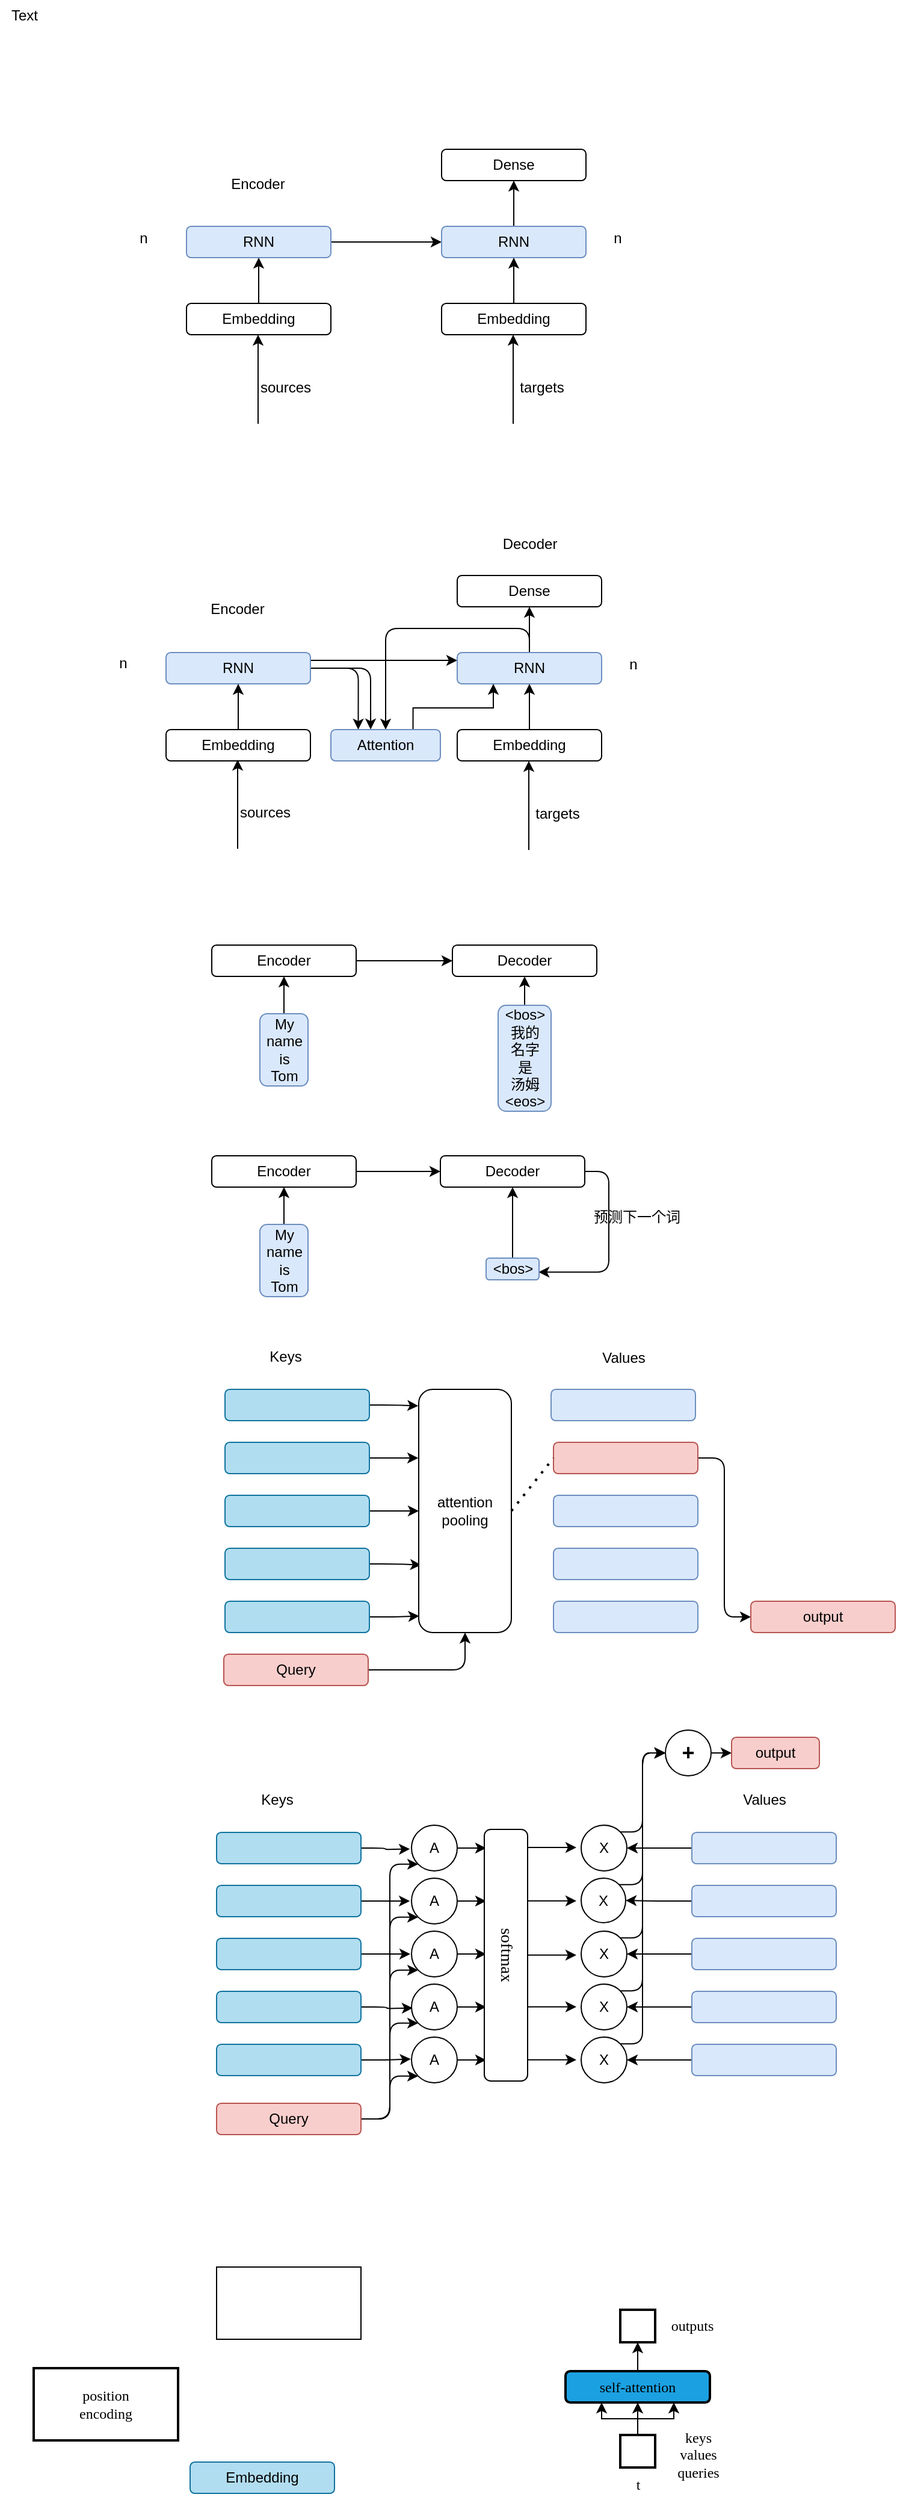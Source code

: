 <mxfile version="21.6.8" type="device">
  <diagram id="kqgTbqow6zL25VhIztb5" name="第 1 页">
    <mxGraphModel dx="996" dy="2212" grid="0" gridSize="17" guides="1" tooltips="1" connect="1" arrows="1" fold="1" page="1" pageScale="1" pageWidth="1169" pageHeight="1654" math="0" shadow="0">
      <root>
        <mxCell id="0" />
        <mxCell id="1" parent="0" />
        <mxCell id="OuQsD5aO7t_rfvwNeKst-161" style="edgeStyle=orthogonalEdgeStyle;rounded=1;orthogonalLoop=1;jettySize=auto;html=1;exitX=1;exitY=0.5;exitDx=0;exitDy=0;entryX=0.363;entryY=-0.004;entryDx=0;entryDy=0;entryPerimeter=0;fontFamily=Lucida Console;fontSize=18;elbow=vertical;" parent="1" source="OuQsD5aO7t_rfvwNeKst-1" target="OuQsD5aO7t_rfvwNeKst-159" edge="1">
          <mxGeometry relative="1" as="geometry" />
        </mxCell>
        <mxCell id="OuQsD5aO7t_rfvwNeKst-162" style="edgeStyle=orthogonalEdgeStyle;rounded=1;orthogonalLoop=1;jettySize=auto;html=1;exitX=1;exitY=0.5;exitDx=0;exitDy=0;entryX=0.25;entryY=0;entryDx=0;entryDy=0;fontFamily=Lucida Console;fontSize=18;elbow=vertical;" parent="1" source="OuQsD5aO7t_rfvwNeKst-1" target="OuQsD5aO7t_rfvwNeKst-159" edge="1">
          <mxGeometry relative="1" as="geometry" />
        </mxCell>
        <mxCell id="OuQsD5aO7t_rfvwNeKst-165" style="edgeStyle=orthogonalEdgeStyle;rounded=0;orthogonalLoop=1;jettySize=auto;html=1;exitX=1;exitY=0.25;exitDx=0;exitDy=0;entryX=0;entryY=0.25;entryDx=0;entryDy=0;fontFamily=Lucida Console;fontSize=18;elbow=vertical;" parent="1" source="OuQsD5aO7t_rfvwNeKst-1" target="OuQsD5aO7t_rfvwNeKst-4" edge="1">
          <mxGeometry relative="1" as="geometry" />
        </mxCell>
        <mxCell id="OuQsD5aO7t_rfvwNeKst-1" value="RNN" style="rounded=1;whiteSpace=wrap;html=1;fillColor=#dae8fc;strokeColor=#6c8ebf;" parent="1" vertex="1">
          <mxGeometry x="234" y="-378" width="120" height="26" as="geometry" />
        </mxCell>
        <mxCell id="OuQsD5aO7t_rfvwNeKst-11" style="edgeStyle=orthogonalEdgeStyle;rounded=1;orthogonalLoop=1;jettySize=auto;html=1;exitX=0.5;exitY=0;exitDx=0;exitDy=0;entryX=0.5;entryY=1;entryDx=0;entryDy=0;" parent="1" source="OuQsD5aO7t_rfvwNeKst-3" target="OuQsD5aO7t_rfvwNeKst-1" edge="1">
          <mxGeometry relative="1" as="geometry" />
        </mxCell>
        <mxCell id="OuQsD5aO7t_rfvwNeKst-3" value="Embedding" style="rounded=1;whiteSpace=wrap;html=1;" parent="1" vertex="1">
          <mxGeometry x="234" y="-314" width="120" height="26" as="geometry" />
        </mxCell>
        <mxCell id="OuQsD5aO7t_rfvwNeKst-13" style="edgeStyle=orthogonalEdgeStyle;rounded=1;orthogonalLoop=1;jettySize=auto;html=1;exitX=0.5;exitY=0;exitDx=0;exitDy=0;entryX=0.5;entryY=1;entryDx=0;entryDy=0;" parent="1" source="OuQsD5aO7t_rfvwNeKst-4" target="OuQsD5aO7t_rfvwNeKst-6" edge="1">
          <mxGeometry relative="1" as="geometry" />
        </mxCell>
        <mxCell id="OuQsD5aO7t_rfvwNeKst-163" style="edgeStyle=orthogonalEdgeStyle;rounded=1;orthogonalLoop=1;jettySize=auto;html=1;exitX=0.5;exitY=0;exitDx=0;exitDy=0;fontFamily=Lucida Console;fontSize=18;elbow=vertical;" parent="1" source="OuQsD5aO7t_rfvwNeKst-4" target="OuQsD5aO7t_rfvwNeKst-159" edge="1">
          <mxGeometry relative="1" as="geometry" />
        </mxCell>
        <mxCell id="OuQsD5aO7t_rfvwNeKst-4" value="RNN" style="rounded=1;whiteSpace=wrap;html=1;fillColor=#dae8fc;strokeColor=#6c8ebf;" parent="1" vertex="1">
          <mxGeometry x="476" y="-378" width="120" height="26" as="geometry" />
        </mxCell>
        <mxCell id="OuQsD5aO7t_rfvwNeKst-12" style="edgeStyle=orthogonalEdgeStyle;rounded=1;orthogonalLoop=1;jettySize=auto;html=1;exitX=0.5;exitY=0;exitDx=0;exitDy=0;entryX=0.5;entryY=1;entryDx=0;entryDy=0;" parent="1" source="OuQsD5aO7t_rfvwNeKst-5" target="OuQsD5aO7t_rfvwNeKst-4" edge="1">
          <mxGeometry relative="1" as="geometry" />
        </mxCell>
        <mxCell id="OuQsD5aO7t_rfvwNeKst-5" value="Embedding" style="rounded=1;whiteSpace=wrap;html=1;" parent="1" vertex="1">
          <mxGeometry x="476" y="-314" width="120" height="26" as="geometry" />
        </mxCell>
        <mxCell id="OuQsD5aO7t_rfvwNeKst-6" value="Dense" style="rounded=1;whiteSpace=wrap;html=1;" parent="1" vertex="1">
          <mxGeometry x="476" y="-442" width="120" height="26" as="geometry" />
        </mxCell>
        <mxCell id="OuQsD5aO7t_rfvwNeKst-7" value="n" style="text;html=1;align=center;verticalAlign=middle;resizable=0;points=[];autosize=1;strokeColor=none;fillColor=none;rounded=1;" parent="1" vertex="1">
          <mxGeometry x="190" y="-378" width="16" height="18" as="geometry" />
        </mxCell>
        <mxCell id="OuQsD5aO7t_rfvwNeKst-9" value="n" style="text;html=1;align=center;verticalAlign=middle;resizable=0;points=[];autosize=1;strokeColor=none;fillColor=none;rounded=1;" parent="1" vertex="1">
          <mxGeometry x="614" y="-377" width="16" height="18" as="geometry" />
        </mxCell>
        <mxCell id="OuQsD5aO7t_rfvwNeKst-14" value="" style="endArrow=classic;html=1;rounded=1;" parent="1" edge="1">
          <mxGeometry width="50" height="50" relative="1" as="geometry">
            <mxPoint x="293.5" y="-215" as="sourcePoint" />
            <mxPoint x="293.5" y="-289" as="targetPoint" />
          </mxGeometry>
        </mxCell>
        <mxCell id="OuQsD5aO7t_rfvwNeKst-15" value="sources" style="text;html=1;align=center;verticalAlign=middle;resizable=0;points=[];autosize=1;strokeColor=none;fillColor=none;rounded=1;" parent="1" vertex="1">
          <mxGeometry x="290" y="-254" width="52" height="18" as="geometry" />
        </mxCell>
        <mxCell id="OuQsD5aO7t_rfvwNeKst-16" value="" style="endArrow=classic;html=1;rounded=1;" parent="1" edge="1">
          <mxGeometry width="50" height="50" relative="1" as="geometry">
            <mxPoint x="535.5" y="-214" as="sourcePoint" />
            <mxPoint x="535.5" y="-288" as="targetPoint" />
          </mxGeometry>
        </mxCell>
        <mxCell id="OuQsD5aO7t_rfvwNeKst-17" value="targets" style="text;html=1;align=center;verticalAlign=middle;resizable=0;points=[];autosize=1;strokeColor=none;fillColor=none;rounded=1;" parent="1" vertex="1">
          <mxGeometry x="535" y="-253" width="47" height="18" as="geometry" />
        </mxCell>
        <mxCell id="OuQsD5aO7t_rfvwNeKst-25" style="edgeStyle=orthogonalEdgeStyle;rounded=1;orthogonalLoop=1;jettySize=auto;html=1;exitX=1;exitY=0.5;exitDx=0;exitDy=0;" parent="1" source="OuQsD5aO7t_rfvwNeKst-20" target="OuQsD5aO7t_rfvwNeKst-24" edge="1">
          <mxGeometry relative="1" as="geometry" />
        </mxCell>
        <mxCell id="OuQsD5aO7t_rfvwNeKst-20" value="Encoder" style="rounded=1;whiteSpace=wrap;html=1;" parent="1" vertex="1">
          <mxGeometry x="272" y="-135" width="120" height="26" as="geometry" />
        </mxCell>
        <mxCell id="OuQsD5aO7t_rfvwNeKst-21" value="Encoder" style="text;html=1;align=center;verticalAlign=middle;resizable=0;points=[];autosize=1;strokeColor=none;fillColor=none;rounded=1;" parent="1" vertex="1">
          <mxGeometry x="265" y="-423" width="55" height="18" as="geometry" />
        </mxCell>
        <mxCell id="OuQsD5aO7t_rfvwNeKst-23" value="Decoder" style="text;html=1;align=center;verticalAlign=middle;resizable=0;points=[];autosize=1;strokeColor=none;fillColor=none;rounded=1;" parent="1" vertex="1">
          <mxGeometry x="508" y="-477" width="56" height="18" as="geometry" />
        </mxCell>
        <mxCell id="OuQsD5aO7t_rfvwNeKst-24" value="Decoder" style="rounded=1;whiteSpace=wrap;html=1;" parent="1" vertex="1">
          <mxGeometry x="472" y="-135" width="120" height="26" as="geometry" />
        </mxCell>
        <mxCell id="OuQsD5aO7t_rfvwNeKst-29" value="" style="edgeStyle=orthogonalEdgeStyle;rounded=1;orthogonalLoop=1;jettySize=auto;html=1;" parent="1" source="OuQsD5aO7t_rfvwNeKst-28" target="OuQsD5aO7t_rfvwNeKst-20" edge="1">
          <mxGeometry relative="1" as="geometry" />
        </mxCell>
        <mxCell id="OuQsD5aO7t_rfvwNeKst-28" value="My&lt;br&gt;name&lt;br&gt;is&lt;br&gt;Tom" style="text;html=1;align=center;verticalAlign=middle;resizable=0;points=[];autosize=1;strokeColor=#6c8ebf;fillColor=#dae8fc;rounded=1;" parent="1" vertex="1">
          <mxGeometry x="312" y="-78" width="40" height="60" as="geometry" />
        </mxCell>
        <mxCell id="OuQsD5aO7t_rfvwNeKst-31" value="" style="edgeStyle=orthogonalEdgeStyle;rounded=1;orthogonalLoop=1;jettySize=auto;html=1;" parent="1" source="OuQsD5aO7t_rfvwNeKst-30" target="OuQsD5aO7t_rfvwNeKst-24" edge="1">
          <mxGeometry relative="1" as="geometry" />
        </mxCell>
        <mxCell id="OuQsD5aO7t_rfvwNeKst-30" value="&amp;lt;bos&amp;gt;&lt;br&gt;我的&lt;br&gt;名字&lt;br&gt;是&lt;br&gt;汤姆&lt;br&gt;&amp;lt;eos&amp;gt;" style="text;html=1;align=center;verticalAlign=middle;resizable=0;points=[];autosize=1;strokeColor=#6c8ebf;fillColor=#dae8fc;rounded=1;" parent="1" vertex="1">
          <mxGeometry x="510" y="-85" width="44" height="88" as="geometry" />
        </mxCell>
        <mxCell id="OuQsD5aO7t_rfvwNeKst-32" style="edgeStyle=orthogonalEdgeStyle;rounded=1;orthogonalLoop=1;jettySize=auto;html=1;exitX=1;exitY=0.5;exitDx=0;exitDy=0;" parent="1" source="OuQsD5aO7t_rfvwNeKst-33" target="OuQsD5aO7t_rfvwNeKst-34" edge="1">
          <mxGeometry relative="1" as="geometry" />
        </mxCell>
        <mxCell id="OuQsD5aO7t_rfvwNeKst-33" value="Encoder" style="rounded=1;whiteSpace=wrap;html=1;" parent="1" vertex="1">
          <mxGeometry x="272" y="40" width="120" height="26" as="geometry" />
        </mxCell>
        <mxCell id="OuQsD5aO7t_rfvwNeKst-39" style="edgeStyle=orthogonalEdgeStyle;rounded=1;orthogonalLoop=1;jettySize=auto;html=1;exitX=1;exitY=0.5;exitDx=0;exitDy=0;entryX=0.991;entryY=0.644;entryDx=0;entryDy=0;entryPerimeter=0;" parent="1" source="OuQsD5aO7t_rfvwNeKst-34" target="OuQsD5aO7t_rfvwNeKst-38" edge="1">
          <mxGeometry relative="1" as="geometry">
            <Array as="points">
              <mxPoint x="602" y="53" />
              <mxPoint x="602" y="137" />
            </Array>
          </mxGeometry>
        </mxCell>
        <mxCell id="OuQsD5aO7t_rfvwNeKst-34" value="Decoder" style="rounded=1;whiteSpace=wrap;html=1;" parent="1" vertex="1">
          <mxGeometry x="462" y="40" width="120" height="26" as="geometry" />
        </mxCell>
        <mxCell id="OuQsD5aO7t_rfvwNeKst-35" value="" style="edgeStyle=orthogonalEdgeStyle;rounded=1;orthogonalLoop=1;jettySize=auto;html=1;" parent="1" source="OuQsD5aO7t_rfvwNeKst-36" target="OuQsD5aO7t_rfvwNeKst-33" edge="1">
          <mxGeometry relative="1" as="geometry" />
        </mxCell>
        <mxCell id="OuQsD5aO7t_rfvwNeKst-36" value="My&lt;br&gt;name&lt;br&gt;is&lt;br&gt;Tom" style="text;html=1;align=center;verticalAlign=middle;resizable=0;points=[];autosize=1;strokeColor=#6c8ebf;fillColor=#dae8fc;rounded=1;" parent="1" vertex="1">
          <mxGeometry x="312" y="97" width="40" height="60" as="geometry" />
        </mxCell>
        <mxCell id="OuQsD5aO7t_rfvwNeKst-37" value="" style="edgeStyle=orthogonalEdgeStyle;rounded=1;orthogonalLoop=1;jettySize=auto;html=1;" parent="1" source="OuQsD5aO7t_rfvwNeKst-38" target="OuQsD5aO7t_rfvwNeKst-34" edge="1">
          <mxGeometry relative="1" as="geometry" />
        </mxCell>
        <mxCell id="OuQsD5aO7t_rfvwNeKst-38" value="&amp;lt;bos&amp;gt;" style="text;html=1;align=center;verticalAlign=middle;resizable=0;points=[];autosize=1;strokeColor=#6c8ebf;fillColor=#dae8fc;rounded=1;" parent="1" vertex="1">
          <mxGeometry x="500" y="125" width="44" height="18" as="geometry" />
        </mxCell>
        <mxCell id="OuQsD5aO7t_rfvwNeKst-40" value="预测下一个词" style="text;html=1;align=center;verticalAlign=middle;resizable=0;points=[];autosize=1;strokeColor=none;fillColor=none;rounded=1;" parent="1" vertex="1">
          <mxGeometry x="584" y="82" width="82" height="18" as="geometry" />
        </mxCell>
        <mxCell id="OuQsD5aO7t_rfvwNeKst-60" style="edgeStyle=orthogonalEdgeStyle;rounded=1;orthogonalLoop=1;jettySize=auto;html=1;exitX=1;exitY=0.5;exitDx=0;exitDy=0;entryX=-0.005;entryY=0.068;entryDx=0;entryDy=0;entryPerimeter=0;" parent="1" source="OuQsD5aO7t_rfvwNeKst-41" target="OuQsD5aO7t_rfvwNeKst-53" edge="1">
          <mxGeometry relative="1" as="geometry" />
        </mxCell>
        <mxCell id="OuQsD5aO7t_rfvwNeKst-41" value="" style="rounded=1;whiteSpace=wrap;html=1;fillColor=#b1ddf0;strokeColor=#10739e;" parent="1" vertex="1">
          <mxGeometry x="283" y="234" width="120" height="26" as="geometry" />
        </mxCell>
        <mxCell id="OuQsD5aO7t_rfvwNeKst-43" value="Keys" style="text;html=1;align=center;verticalAlign=middle;resizable=0;points=[];autosize=1;strokeColor=none;fillColor=none;rounded=1;" parent="1" vertex="1">
          <mxGeometry x="315" y="198" width="36" height="18" as="geometry" />
        </mxCell>
        <mxCell id="OuQsD5aO7t_rfvwNeKst-61" style="edgeStyle=orthogonalEdgeStyle;rounded=1;orthogonalLoop=1;jettySize=auto;html=1;exitX=1;exitY=0.5;exitDx=0;exitDy=0;" parent="1" source="OuQsD5aO7t_rfvwNeKst-44" edge="1">
          <mxGeometry relative="1" as="geometry">
            <mxPoint x="443.6" y="291" as="targetPoint" />
          </mxGeometry>
        </mxCell>
        <mxCell id="OuQsD5aO7t_rfvwNeKst-44" value="" style="rounded=1;whiteSpace=wrap;html=1;fillColor=#b1ddf0;strokeColor=#10739e;" parent="1" vertex="1">
          <mxGeometry x="283" y="278" width="120" height="26" as="geometry" />
        </mxCell>
        <mxCell id="OuQsD5aO7t_rfvwNeKst-62" style="edgeStyle=orthogonalEdgeStyle;rounded=1;orthogonalLoop=1;jettySize=auto;html=1;exitX=1;exitY=0.5;exitDx=0;exitDy=0;entryX=0;entryY=0.5;entryDx=0;entryDy=0;" parent="1" source="OuQsD5aO7t_rfvwNeKst-45" target="OuQsD5aO7t_rfvwNeKst-53" edge="1">
          <mxGeometry relative="1" as="geometry" />
        </mxCell>
        <mxCell id="OuQsD5aO7t_rfvwNeKst-45" value="" style="rounded=1;whiteSpace=wrap;html=1;fillColor=#b1ddf0;strokeColor=#10739e;" parent="1" vertex="1">
          <mxGeometry x="283" y="322" width="120" height="26" as="geometry" />
        </mxCell>
        <mxCell id="OuQsD5aO7t_rfvwNeKst-64" style="edgeStyle=orthogonalEdgeStyle;rounded=1;orthogonalLoop=1;jettySize=auto;html=1;exitX=1;exitY=0.5;exitDx=0;exitDy=0;entryX=0.026;entryY=0.722;entryDx=0;entryDy=0;entryPerimeter=0;" parent="1" source="OuQsD5aO7t_rfvwNeKst-46" target="OuQsD5aO7t_rfvwNeKst-53" edge="1">
          <mxGeometry relative="1" as="geometry" />
        </mxCell>
        <mxCell id="OuQsD5aO7t_rfvwNeKst-46" value="" style="rounded=1;whiteSpace=wrap;html=1;fillColor=#b1ddf0;strokeColor=#10739e;" parent="1" vertex="1">
          <mxGeometry x="283" y="366" width="120" height="26" as="geometry" />
        </mxCell>
        <mxCell id="OuQsD5aO7t_rfvwNeKst-65" style="edgeStyle=orthogonalEdgeStyle;rounded=1;orthogonalLoop=1;jettySize=auto;html=1;exitX=1;exitY=0.5;exitDx=0;exitDy=0;entryX=0.005;entryY=0.932;entryDx=0;entryDy=0;entryPerimeter=0;" parent="1" source="OuQsD5aO7t_rfvwNeKst-47" target="OuQsD5aO7t_rfvwNeKst-53" edge="1">
          <mxGeometry relative="1" as="geometry" />
        </mxCell>
        <mxCell id="OuQsD5aO7t_rfvwNeKst-47" value="" style="rounded=1;whiteSpace=wrap;html=1;fillColor=#b1ddf0;strokeColor=#10739e;" parent="1" vertex="1">
          <mxGeometry x="283" y="410" width="120" height="26" as="geometry" />
        </mxCell>
        <mxCell id="OuQsD5aO7t_rfvwNeKst-48" value="" style="rounded=1;whiteSpace=wrap;html=1;fillColor=#dae8fc;strokeColor=#6c8ebf;" parent="1" vertex="1">
          <mxGeometry x="554" y="234" width="120" height="26" as="geometry" />
        </mxCell>
        <mxCell id="OuQsD5aO7t_rfvwNeKst-58" style="edgeStyle=orthogonalEdgeStyle;rounded=1;orthogonalLoop=1;jettySize=auto;html=1;exitX=1;exitY=0.5;exitDx=0;exitDy=0;entryX=0;entryY=0.5;entryDx=0;entryDy=0;" parent="1" source="OuQsD5aO7t_rfvwNeKst-49" target="OuQsD5aO7t_rfvwNeKst-57" edge="1">
          <mxGeometry relative="1" as="geometry" />
        </mxCell>
        <mxCell id="OuQsD5aO7t_rfvwNeKst-49" value="" style="rounded=1;whiteSpace=wrap;html=1;fillColor=#f8cecc;strokeColor=#b85450;" parent="1" vertex="1">
          <mxGeometry x="556" y="278" width="120" height="26" as="geometry" />
        </mxCell>
        <mxCell id="OuQsD5aO7t_rfvwNeKst-50" value="" style="rounded=1;whiteSpace=wrap;html=1;fillColor=#dae8fc;strokeColor=#6c8ebf;" parent="1" vertex="1">
          <mxGeometry x="556" y="322" width="120" height="26" as="geometry" />
        </mxCell>
        <mxCell id="OuQsD5aO7t_rfvwNeKst-51" value="" style="rounded=1;whiteSpace=wrap;html=1;fillColor=#dae8fc;strokeColor=#6c8ebf;" parent="1" vertex="1">
          <mxGeometry x="556" y="366" width="120" height="26" as="geometry" />
        </mxCell>
        <mxCell id="OuQsD5aO7t_rfvwNeKst-52" value="" style="rounded=1;whiteSpace=wrap;html=1;fillColor=#dae8fc;strokeColor=#6c8ebf;" parent="1" vertex="1">
          <mxGeometry x="556" y="410" width="120" height="26" as="geometry" />
        </mxCell>
        <mxCell id="OuQsD5aO7t_rfvwNeKst-53" value="attention&lt;br&gt;pooling" style="rounded=1;whiteSpace=wrap;html=1;" parent="1" vertex="1">
          <mxGeometry x="444" y="234" width="77" height="202" as="geometry" />
        </mxCell>
        <mxCell id="OuQsD5aO7t_rfvwNeKst-55" value="" style="endArrow=none;dashed=1;html=1;dashPattern=1 3;strokeWidth=2;rounded=1;entryX=0;entryY=0.5;entryDx=0;entryDy=0;exitX=1;exitY=0.5;exitDx=0;exitDy=0;" parent="1" source="OuQsD5aO7t_rfvwNeKst-53" target="OuQsD5aO7t_rfvwNeKst-49" edge="1">
          <mxGeometry width="50" height="50" relative="1" as="geometry">
            <mxPoint x="550" y="358" as="sourcePoint" />
            <mxPoint x="571" y="291" as="targetPoint" />
          </mxGeometry>
        </mxCell>
        <mxCell id="OuQsD5aO7t_rfvwNeKst-57" value="output" style="rounded=1;whiteSpace=wrap;html=1;fillColor=#f8cecc;strokeColor=#b85450;" parent="1" vertex="1">
          <mxGeometry x="720" y="410" width="120" height="26" as="geometry" />
        </mxCell>
        <mxCell id="OuQsD5aO7t_rfvwNeKst-59" value="Values" style="text;html=1;align=center;verticalAlign=middle;resizable=0;points=[];autosize=1;strokeColor=none;fillColor=none;rounded=1;" parent="1" vertex="1">
          <mxGeometry x="591" y="199" width="46" height="18" as="geometry" />
        </mxCell>
        <mxCell id="OuQsD5aO7t_rfvwNeKst-68" style="edgeStyle=orthogonalEdgeStyle;rounded=1;orthogonalLoop=1;jettySize=auto;html=1;exitX=1;exitY=0.5;exitDx=0;exitDy=0;entryX=0.5;entryY=1;entryDx=0;entryDy=0;" parent="1" source="OuQsD5aO7t_rfvwNeKst-67" target="OuQsD5aO7t_rfvwNeKst-53" edge="1">
          <mxGeometry relative="1" as="geometry" />
        </mxCell>
        <mxCell id="OuQsD5aO7t_rfvwNeKst-67" value="Query" style="rounded=1;whiteSpace=wrap;html=1;fillColor=#f8cecc;strokeColor=#b85450;" parent="1" vertex="1">
          <mxGeometry x="282" y="454" width="120" height="26" as="geometry" />
        </mxCell>
        <mxCell id="OuQsD5aO7t_rfvwNeKst-69" style="edgeStyle=orthogonalEdgeStyle;rounded=1;orthogonalLoop=1;jettySize=auto;html=1;exitX=1;exitY=0.5;exitDx=0;exitDy=0;entryX=-0.005;entryY=0.068;entryDx=0;entryDy=0;entryPerimeter=0;" parent="1" source="OuQsD5aO7t_rfvwNeKst-70" edge="1">
          <mxGeometry relative="1" as="geometry">
            <mxPoint x="436.615" y="615.736" as="targetPoint" />
          </mxGeometry>
        </mxCell>
        <mxCell id="OuQsD5aO7t_rfvwNeKst-70" value="" style="rounded=1;whiteSpace=wrap;html=1;fillColor=#b1ddf0;strokeColor=#10739e;" parent="1" vertex="1">
          <mxGeometry x="276" y="602" width="120" height="26" as="geometry" />
        </mxCell>
        <mxCell id="OuQsD5aO7t_rfvwNeKst-71" value="Keys" style="text;html=1;align=center;verticalAlign=middle;resizable=0;points=[];autosize=1;strokeColor=none;fillColor=none;rounded=1;" parent="1" vertex="1">
          <mxGeometry x="308" y="566" width="36" height="18" as="geometry" />
        </mxCell>
        <mxCell id="OuQsD5aO7t_rfvwNeKst-72" style="edgeStyle=orthogonalEdgeStyle;rounded=1;orthogonalLoop=1;jettySize=auto;html=1;exitX=1;exitY=0.5;exitDx=0;exitDy=0;" parent="1" source="OuQsD5aO7t_rfvwNeKst-73" edge="1">
          <mxGeometry relative="1" as="geometry">
            <mxPoint x="436.6" y="659" as="targetPoint" />
          </mxGeometry>
        </mxCell>
        <mxCell id="OuQsD5aO7t_rfvwNeKst-73" value="" style="rounded=1;whiteSpace=wrap;html=1;fillColor=#b1ddf0;strokeColor=#10739e;" parent="1" vertex="1">
          <mxGeometry x="276" y="646" width="120" height="26" as="geometry" />
        </mxCell>
        <mxCell id="OuQsD5aO7t_rfvwNeKst-74" style="edgeStyle=orthogonalEdgeStyle;rounded=1;orthogonalLoop=1;jettySize=auto;html=1;exitX=1;exitY=0.5;exitDx=0;exitDy=0;entryX=0;entryY=0.5;entryDx=0;entryDy=0;" parent="1" source="OuQsD5aO7t_rfvwNeKst-75" edge="1">
          <mxGeometry relative="1" as="geometry">
            <mxPoint x="437" y="703" as="targetPoint" />
          </mxGeometry>
        </mxCell>
        <mxCell id="OuQsD5aO7t_rfvwNeKst-75" value="" style="rounded=1;whiteSpace=wrap;html=1;fillColor=#b1ddf0;strokeColor=#10739e;" parent="1" vertex="1">
          <mxGeometry x="276" y="690" width="120" height="26" as="geometry" />
        </mxCell>
        <mxCell id="OuQsD5aO7t_rfvwNeKst-76" style="edgeStyle=orthogonalEdgeStyle;rounded=1;orthogonalLoop=1;jettySize=auto;html=1;exitX=1;exitY=0.5;exitDx=0;exitDy=0;entryX=0.026;entryY=0.722;entryDx=0;entryDy=0;entryPerimeter=0;" parent="1" source="OuQsD5aO7t_rfvwNeKst-77" edge="1">
          <mxGeometry relative="1" as="geometry">
            <mxPoint x="439.002" y="747.844" as="targetPoint" />
          </mxGeometry>
        </mxCell>
        <mxCell id="OuQsD5aO7t_rfvwNeKst-77" value="" style="rounded=1;whiteSpace=wrap;html=1;fillColor=#b1ddf0;strokeColor=#10739e;" parent="1" vertex="1">
          <mxGeometry x="276" y="734" width="120" height="26" as="geometry" />
        </mxCell>
        <mxCell id="OuQsD5aO7t_rfvwNeKst-78" style="edgeStyle=orthogonalEdgeStyle;rounded=1;orthogonalLoop=1;jettySize=auto;html=1;exitX=1;exitY=0.5;exitDx=0;exitDy=0;entryX=0.005;entryY=0.932;entryDx=0;entryDy=0;entryPerimeter=0;" parent="1" source="OuQsD5aO7t_rfvwNeKst-79" edge="1">
          <mxGeometry relative="1" as="geometry">
            <mxPoint x="437.385" y="790.264" as="targetPoint" />
          </mxGeometry>
        </mxCell>
        <mxCell id="OuQsD5aO7t_rfvwNeKst-79" value="" style="rounded=1;whiteSpace=wrap;html=1;fillColor=#b1ddf0;strokeColor=#10739e;" parent="1" vertex="1">
          <mxGeometry x="276" y="778" width="120" height="26" as="geometry" />
        </mxCell>
        <mxCell id="OuQsD5aO7t_rfvwNeKst-111" style="edgeStyle=elbowEdgeStyle;rounded=1;orthogonalLoop=1;jettySize=auto;html=1;exitX=0;exitY=0.5;exitDx=0;exitDy=0;entryX=1;entryY=0.5;entryDx=0;entryDy=0;fontFamily=Lucida Console;fontSize=14;" parent="1" source="OuQsD5aO7t_rfvwNeKst-80" target="OuQsD5aO7t_rfvwNeKst-110" edge="1">
          <mxGeometry relative="1" as="geometry" />
        </mxCell>
        <mxCell id="OuQsD5aO7t_rfvwNeKst-80" value="" style="rounded=1;whiteSpace=wrap;html=1;fillColor=#dae8fc;strokeColor=#6c8ebf;" parent="1" vertex="1">
          <mxGeometry x="671" y="602" width="120" height="26" as="geometry" />
        </mxCell>
        <mxCell id="OuQsD5aO7t_rfvwNeKst-116" style="edgeStyle=elbowEdgeStyle;rounded=1;orthogonalLoop=1;jettySize=auto;html=1;exitX=0;exitY=0.5;exitDx=0;exitDy=0;entryX=1;entryY=0.5;entryDx=0;entryDy=0;fontFamily=Lucida Console;fontSize=14;" parent="1" source="OuQsD5aO7t_rfvwNeKst-82" target="OuQsD5aO7t_rfvwNeKst-112" edge="1">
          <mxGeometry relative="1" as="geometry" />
        </mxCell>
        <mxCell id="OuQsD5aO7t_rfvwNeKst-82" value="" style="rounded=1;whiteSpace=wrap;html=1;fillColor=#dae8fc;strokeColor=#6c8ebf;" parent="1" vertex="1">
          <mxGeometry x="671" y="646" width="120" height="26" as="geometry" />
        </mxCell>
        <mxCell id="OuQsD5aO7t_rfvwNeKst-117" style="edgeStyle=elbowEdgeStyle;rounded=1;orthogonalLoop=1;jettySize=auto;html=1;exitX=0;exitY=0.5;exitDx=0;exitDy=0;entryX=1;entryY=0.5;entryDx=0;entryDy=0;fontFamily=Lucida Console;fontSize=14;" parent="1" source="OuQsD5aO7t_rfvwNeKst-83" target="OuQsD5aO7t_rfvwNeKst-115" edge="1">
          <mxGeometry relative="1" as="geometry" />
        </mxCell>
        <mxCell id="OuQsD5aO7t_rfvwNeKst-83" value="" style="rounded=1;whiteSpace=wrap;html=1;fillColor=#dae8fc;strokeColor=#6c8ebf;" parent="1" vertex="1">
          <mxGeometry x="671" y="690" width="120" height="26" as="geometry" />
        </mxCell>
        <mxCell id="OuQsD5aO7t_rfvwNeKst-120" style="edgeStyle=elbowEdgeStyle;rounded=1;orthogonalLoop=1;jettySize=auto;html=1;exitX=0;exitY=0.5;exitDx=0;exitDy=0;entryX=1;entryY=0.5;entryDx=0;entryDy=0;fontFamily=Lucida Console;fontSize=14;" parent="1" source="OuQsD5aO7t_rfvwNeKst-84" target="OuQsD5aO7t_rfvwNeKst-114" edge="1">
          <mxGeometry relative="1" as="geometry" />
        </mxCell>
        <mxCell id="OuQsD5aO7t_rfvwNeKst-84" value="" style="rounded=1;whiteSpace=wrap;html=1;fillColor=#dae8fc;strokeColor=#6c8ebf;" parent="1" vertex="1">
          <mxGeometry x="671" y="734" width="120" height="26" as="geometry" />
        </mxCell>
        <mxCell id="OuQsD5aO7t_rfvwNeKst-121" style="edgeStyle=elbowEdgeStyle;rounded=1;orthogonalLoop=1;jettySize=auto;html=1;exitX=0;exitY=0.5;exitDx=0;exitDy=0;entryX=1;entryY=0.5;entryDx=0;entryDy=0;fontFamily=Lucida Console;fontSize=14;" parent="1" source="OuQsD5aO7t_rfvwNeKst-85" target="OuQsD5aO7t_rfvwNeKst-113" edge="1">
          <mxGeometry relative="1" as="geometry" />
        </mxCell>
        <mxCell id="OuQsD5aO7t_rfvwNeKst-85" value="" style="rounded=1;whiteSpace=wrap;html=1;fillColor=#dae8fc;strokeColor=#6c8ebf;" parent="1" vertex="1">
          <mxGeometry x="671" y="778" width="120" height="26" as="geometry" />
        </mxCell>
        <mxCell id="OuQsD5aO7t_rfvwNeKst-88" value="output" style="rounded=1;whiteSpace=wrap;html=1;fillColor=#f8cecc;strokeColor=#b85450;" parent="1" vertex="1">
          <mxGeometry x="704" y="523" width="73" height="26" as="geometry" />
        </mxCell>
        <mxCell id="OuQsD5aO7t_rfvwNeKst-89" value="Values" style="text;html=1;align=center;verticalAlign=middle;resizable=0;points=[];autosize=1;strokeColor=none;fillColor=none;rounded=1;" parent="1" vertex="1">
          <mxGeometry x="708" y="566" width="46" height="18" as="geometry" />
        </mxCell>
        <mxCell id="OuQsD5aO7t_rfvwNeKst-105" style="edgeStyle=elbowEdgeStyle;rounded=1;orthogonalLoop=1;jettySize=auto;html=1;exitX=1;exitY=0.5;exitDx=0;exitDy=0;entryX=0;entryY=1;entryDx=0;entryDy=0;fontFamily=Lucida Console;fontSize=14;" parent="1" source="OuQsD5aO7t_rfvwNeKst-91" target="OuQsD5aO7t_rfvwNeKst-98" edge="1">
          <mxGeometry relative="1" as="geometry" />
        </mxCell>
        <mxCell id="OuQsD5aO7t_rfvwNeKst-106" style="edgeStyle=elbowEdgeStyle;rounded=1;orthogonalLoop=1;jettySize=auto;html=1;exitX=1;exitY=0.5;exitDx=0;exitDy=0;entryX=0;entryY=1;entryDx=0;entryDy=0;fontFamily=Lucida Console;fontSize=14;" parent="1" source="OuQsD5aO7t_rfvwNeKst-91" target="OuQsD5aO7t_rfvwNeKst-97" edge="1">
          <mxGeometry relative="1" as="geometry" />
        </mxCell>
        <mxCell id="OuQsD5aO7t_rfvwNeKst-107" style="edgeStyle=elbowEdgeStyle;rounded=1;orthogonalLoop=1;jettySize=auto;html=1;exitX=1;exitY=0.5;exitDx=0;exitDy=0;entryX=0;entryY=1;entryDx=0;entryDy=0;fontFamily=Lucida Console;fontSize=14;" parent="1" source="OuQsD5aO7t_rfvwNeKst-91" target="OuQsD5aO7t_rfvwNeKst-96" edge="1">
          <mxGeometry relative="1" as="geometry" />
        </mxCell>
        <mxCell id="OuQsD5aO7t_rfvwNeKst-108" style="edgeStyle=elbowEdgeStyle;rounded=1;orthogonalLoop=1;jettySize=auto;html=1;exitX=1;exitY=0.5;exitDx=0;exitDy=0;entryX=0;entryY=1;entryDx=0;entryDy=0;fontFamily=Lucida Console;fontSize=14;" parent="1" source="OuQsD5aO7t_rfvwNeKst-91" target="OuQsD5aO7t_rfvwNeKst-95" edge="1">
          <mxGeometry relative="1" as="geometry" />
        </mxCell>
        <mxCell id="OuQsD5aO7t_rfvwNeKst-109" style="edgeStyle=elbowEdgeStyle;rounded=1;orthogonalLoop=1;jettySize=auto;html=1;exitX=1;exitY=0.5;exitDx=0;exitDy=0;entryX=0;entryY=1;entryDx=0;entryDy=0;fontFamily=Lucida Console;fontSize=14;" parent="1" source="OuQsD5aO7t_rfvwNeKst-91" target="OuQsD5aO7t_rfvwNeKst-94" edge="1">
          <mxGeometry relative="1" as="geometry" />
        </mxCell>
        <mxCell id="OuQsD5aO7t_rfvwNeKst-91" value="Query" style="rounded=1;whiteSpace=wrap;html=1;fillColor=#f8cecc;strokeColor=#b85450;" parent="1" vertex="1">
          <mxGeometry x="276" y="827" width="120" height="26" as="geometry" />
        </mxCell>
        <mxCell id="OuQsD5aO7t_rfvwNeKst-100" style="edgeStyle=orthogonalEdgeStyle;rounded=1;orthogonalLoop=1;jettySize=auto;html=1;exitX=1;exitY=0.5;exitDx=0;exitDy=0;" parent="1" source="OuQsD5aO7t_rfvwNeKst-94" edge="1">
          <mxGeometry relative="1" as="geometry">
            <mxPoint x="500" y="615" as="targetPoint" />
          </mxGeometry>
        </mxCell>
        <mxCell id="OuQsD5aO7t_rfvwNeKst-94" value="A" style="ellipse;whiteSpace=wrap;html=1;aspect=fixed;rounded=1;" parent="1" vertex="1">
          <mxGeometry x="438" y="596" width="38" height="38" as="geometry" />
        </mxCell>
        <mxCell id="OuQsD5aO7t_rfvwNeKst-101" style="edgeStyle=orthogonalEdgeStyle;rounded=1;orthogonalLoop=1;jettySize=auto;html=1;exitX=1;exitY=0.5;exitDx=0;exitDy=0;" parent="1" source="OuQsD5aO7t_rfvwNeKst-95" edge="1">
          <mxGeometry relative="1" as="geometry">
            <mxPoint x="500" y="659" as="targetPoint" />
          </mxGeometry>
        </mxCell>
        <mxCell id="OuQsD5aO7t_rfvwNeKst-95" value="A" style="ellipse;whiteSpace=wrap;html=1;aspect=fixed;rounded=1;" parent="1" vertex="1">
          <mxGeometry x="438" y="640" width="38" height="38" as="geometry" />
        </mxCell>
        <mxCell id="OuQsD5aO7t_rfvwNeKst-102" style="edgeStyle=orthogonalEdgeStyle;rounded=1;orthogonalLoop=1;jettySize=auto;html=1;exitX=1;exitY=0.5;exitDx=0;exitDy=0;" parent="1" source="OuQsD5aO7t_rfvwNeKst-96" edge="1">
          <mxGeometry relative="1" as="geometry">
            <mxPoint x="500" y="703" as="targetPoint" />
          </mxGeometry>
        </mxCell>
        <mxCell id="OuQsD5aO7t_rfvwNeKst-96" value="A" style="ellipse;whiteSpace=wrap;html=1;aspect=fixed;rounded=1;" parent="1" vertex="1">
          <mxGeometry x="438" y="684" width="38" height="38" as="geometry" />
        </mxCell>
        <mxCell id="OuQsD5aO7t_rfvwNeKst-103" style="edgeStyle=orthogonalEdgeStyle;rounded=1;orthogonalLoop=1;jettySize=auto;html=1;exitX=1;exitY=0.5;exitDx=0;exitDy=0;" parent="1" source="OuQsD5aO7t_rfvwNeKst-97" edge="1">
          <mxGeometry relative="1" as="geometry">
            <mxPoint x="500" y="747" as="targetPoint" />
          </mxGeometry>
        </mxCell>
        <mxCell id="OuQsD5aO7t_rfvwNeKst-97" value="A" style="ellipse;whiteSpace=wrap;html=1;aspect=fixed;rounded=1;" parent="1" vertex="1">
          <mxGeometry x="438" y="728" width="38" height="38" as="geometry" />
        </mxCell>
        <mxCell id="OuQsD5aO7t_rfvwNeKst-104" style="edgeStyle=orthogonalEdgeStyle;rounded=1;orthogonalLoop=1;jettySize=auto;html=1;exitX=1;exitY=0.5;exitDx=0;exitDy=0;" parent="1" source="OuQsD5aO7t_rfvwNeKst-98" edge="1">
          <mxGeometry relative="1" as="geometry">
            <mxPoint x="500" y="791" as="targetPoint" />
          </mxGeometry>
        </mxCell>
        <mxCell id="OuQsD5aO7t_rfvwNeKst-98" value="A" style="ellipse;whiteSpace=wrap;html=1;aspect=fixed;rounded=1;" parent="1" vertex="1">
          <mxGeometry x="438" y="772" width="38" height="38" as="geometry" />
        </mxCell>
        <mxCell id="OuQsD5aO7t_rfvwNeKst-99" value="&lt;font style=&quot;font-size: 14px&quot; face=&quot;Lucida Console&quot;&gt;softmax&lt;/font&gt;" style="rounded=1;whiteSpace=wrap;html=1;direction=north;flipV=1;flipH=1;rotation=90;" parent="1" vertex="1">
          <mxGeometry x="412" y="686" width="209" height="36" as="geometry" />
        </mxCell>
        <mxCell id="OuQsD5aO7t_rfvwNeKst-140" style="edgeStyle=elbowEdgeStyle;rounded=1;orthogonalLoop=1;jettySize=auto;html=1;exitX=1;exitY=0;exitDx=0;exitDy=0;entryX=0;entryY=0.5;entryDx=0;entryDy=0;fontFamily=Lucida Console;fontSize=18;" parent="1" source="OuQsD5aO7t_rfvwNeKst-110" target="OuQsD5aO7t_rfvwNeKst-131" edge="1">
          <mxGeometry relative="1" as="geometry" />
        </mxCell>
        <mxCell id="OuQsD5aO7t_rfvwNeKst-110" value="X" style="ellipse;whiteSpace=wrap;html=1;aspect=fixed;rounded=1;" parent="1" vertex="1">
          <mxGeometry x="579" y="596" width="38" height="38" as="geometry" />
        </mxCell>
        <mxCell id="OuQsD5aO7t_rfvwNeKst-139" style="edgeStyle=elbowEdgeStyle;rounded=1;orthogonalLoop=1;jettySize=auto;html=1;exitX=1;exitY=0;exitDx=0;exitDy=0;entryX=0;entryY=0.5;entryDx=0;entryDy=0;fontFamily=Lucida Console;fontSize=18;" parent="1" source="OuQsD5aO7t_rfvwNeKst-112" target="OuQsD5aO7t_rfvwNeKst-131" edge="1">
          <mxGeometry relative="1" as="geometry" />
        </mxCell>
        <mxCell id="OuQsD5aO7t_rfvwNeKst-112" value="X" style="ellipse;whiteSpace=wrap;html=1;aspect=fixed;rounded=1;" parent="1" vertex="1">
          <mxGeometry x="579" y="640" width="37" height="37" as="geometry" />
        </mxCell>
        <mxCell id="OuQsD5aO7t_rfvwNeKst-134" style="edgeStyle=elbowEdgeStyle;rounded=1;orthogonalLoop=1;jettySize=auto;html=1;exitX=1;exitY=0;exitDx=0;exitDy=0;entryX=0;entryY=0.5;entryDx=0;entryDy=0;fontFamily=Lucida Console;fontSize=18;" parent="1" source="OuQsD5aO7t_rfvwNeKst-113" target="OuQsD5aO7t_rfvwNeKst-131" edge="1">
          <mxGeometry relative="1" as="geometry" />
        </mxCell>
        <mxCell id="OuQsD5aO7t_rfvwNeKst-113" value="X" style="ellipse;whiteSpace=wrap;html=1;aspect=fixed;rounded=1;" parent="1" vertex="1">
          <mxGeometry x="579" y="772" width="38" height="38" as="geometry" />
        </mxCell>
        <mxCell id="OuQsD5aO7t_rfvwNeKst-135" style="edgeStyle=elbowEdgeStyle;rounded=1;orthogonalLoop=1;jettySize=auto;html=1;exitX=1;exitY=0;exitDx=0;exitDy=0;entryX=0;entryY=0.5;entryDx=0;entryDy=0;fontFamily=Lucida Console;fontSize=18;" parent="1" source="OuQsD5aO7t_rfvwNeKst-114" target="OuQsD5aO7t_rfvwNeKst-131" edge="1">
          <mxGeometry relative="1" as="geometry" />
        </mxCell>
        <mxCell id="OuQsD5aO7t_rfvwNeKst-114" value="X" style="ellipse;whiteSpace=wrap;html=1;aspect=fixed;rounded=1;" parent="1" vertex="1">
          <mxGeometry x="579" y="728" width="38" height="38" as="geometry" />
        </mxCell>
        <mxCell id="OuQsD5aO7t_rfvwNeKst-137" style="edgeStyle=elbowEdgeStyle;rounded=1;orthogonalLoop=1;jettySize=auto;html=1;exitX=1;exitY=0;exitDx=0;exitDy=0;entryX=0;entryY=0.5;entryDx=0;entryDy=0;fontFamily=Lucida Console;fontSize=18;" parent="1" source="OuQsD5aO7t_rfvwNeKst-115" target="OuQsD5aO7t_rfvwNeKst-131" edge="1">
          <mxGeometry relative="1" as="geometry" />
        </mxCell>
        <mxCell id="OuQsD5aO7t_rfvwNeKst-115" value="X" style="ellipse;whiteSpace=wrap;html=1;aspect=fixed;rounded=1;" parent="1" vertex="1">
          <mxGeometry x="579" y="684" width="38" height="38" as="geometry" />
        </mxCell>
        <mxCell id="OuQsD5aO7t_rfvwNeKst-122" value="" style="endArrow=classic;html=1;rounded=1;fontFamily=Lucida Console;fontSize=14;" parent="1" edge="1">
          <mxGeometry width="50" height="50" relative="1" as="geometry">
            <mxPoint x="535" y="614.5" as="sourcePoint" />
            <mxPoint x="575" y="614.5" as="targetPoint" />
          </mxGeometry>
        </mxCell>
        <mxCell id="OuQsD5aO7t_rfvwNeKst-127" value="" style="endArrow=classic;html=1;rounded=1;fontFamily=Lucida Console;fontSize=14;" parent="1" edge="1">
          <mxGeometry width="50" height="50" relative="1" as="geometry">
            <mxPoint x="535" y="658.92" as="sourcePoint" />
            <mxPoint x="575" y="658.92" as="targetPoint" />
          </mxGeometry>
        </mxCell>
        <mxCell id="OuQsD5aO7t_rfvwNeKst-128" value="" style="endArrow=classic;html=1;rounded=1;fontFamily=Lucida Console;fontSize=14;" parent="1" edge="1">
          <mxGeometry width="50" height="50" relative="1" as="geometry">
            <mxPoint x="535" y="703.92" as="sourcePoint" />
            <mxPoint x="575" y="703.92" as="targetPoint" />
          </mxGeometry>
        </mxCell>
        <mxCell id="OuQsD5aO7t_rfvwNeKst-129" value="" style="endArrow=classic;html=1;rounded=1;fontFamily=Lucida Console;fontSize=14;" parent="1" edge="1">
          <mxGeometry width="50" height="50" relative="1" as="geometry">
            <mxPoint x="535" y="746.92" as="sourcePoint" />
            <mxPoint x="575" y="746.92" as="targetPoint" />
          </mxGeometry>
        </mxCell>
        <mxCell id="OuQsD5aO7t_rfvwNeKst-130" value="" style="endArrow=classic;html=1;rounded=1;fontFamily=Lucida Console;fontSize=14;" parent="1" edge="1">
          <mxGeometry width="50" height="50" relative="1" as="geometry">
            <mxPoint x="535" y="790.92" as="sourcePoint" />
            <mxPoint x="575" y="790.92" as="targetPoint" />
          </mxGeometry>
        </mxCell>
        <mxCell id="OuQsD5aO7t_rfvwNeKst-132" style="edgeStyle=elbowEdgeStyle;rounded=1;orthogonalLoop=1;jettySize=auto;html=1;exitX=1;exitY=0.5;exitDx=0;exitDy=0;entryX=0;entryY=0.5;entryDx=0;entryDy=0;fontFamily=Lucida Console;fontSize=18;" parent="1" source="OuQsD5aO7t_rfvwNeKst-131" target="OuQsD5aO7t_rfvwNeKst-88" edge="1">
          <mxGeometry relative="1" as="geometry" />
        </mxCell>
        <mxCell id="OuQsD5aO7t_rfvwNeKst-131" value="&lt;font style=&quot;font-size: 18px&quot;&gt;&lt;b&gt;+&lt;/b&gt;&lt;/font&gt;" style="ellipse;whiteSpace=wrap;html=1;aspect=fixed;rounded=1;" parent="1" vertex="1">
          <mxGeometry x="649" y="517" width="38" height="38" as="geometry" />
        </mxCell>
        <mxCell id="OuQsD5aO7t_rfvwNeKst-141" style="edgeStyle=orthogonalEdgeStyle;rounded=1;orthogonalLoop=1;jettySize=auto;html=1;exitX=1;exitY=0.5;exitDx=0;exitDy=0;entryX=0;entryY=0.5;entryDx=0;entryDy=0;" parent="1" source="OuQsD5aO7t_rfvwNeKst-142" target="OuQsD5aO7t_rfvwNeKst-146" edge="1">
          <mxGeometry relative="1" as="geometry" />
        </mxCell>
        <mxCell id="OuQsD5aO7t_rfvwNeKst-142" value="RNN" style="rounded=1;whiteSpace=wrap;html=1;fillColor=#dae8fc;strokeColor=#6c8ebf;" parent="1" vertex="1">
          <mxGeometry x="251" y="-732" width="120" height="26" as="geometry" />
        </mxCell>
        <mxCell id="OuQsD5aO7t_rfvwNeKst-143" style="edgeStyle=orthogonalEdgeStyle;rounded=1;orthogonalLoop=1;jettySize=auto;html=1;exitX=0.5;exitY=0;exitDx=0;exitDy=0;entryX=0.5;entryY=1;entryDx=0;entryDy=0;" parent="1" source="OuQsD5aO7t_rfvwNeKst-144" target="OuQsD5aO7t_rfvwNeKst-142" edge="1">
          <mxGeometry relative="1" as="geometry" />
        </mxCell>
        <mxCell id="OuQsD5aO7t_rfvwNeKst-144" value="Embedding" style="rounded=1;whiteSpace=wrap;html=1;" parent="1" vertex="1">
          <mxGeometry x="251" y="-668" width="120" height="26" as="geometry" />
        </mxCell>
        <mxCell id="OuQsD5aO7t_rfvwNeKst-145" style="edgeStyle=orthogonalEdgeStyle;rounded=1;orthogonalLoop=1;jettySize=auto;html=1;exitX=0.5;exitY=0;exitDx=0;exitDy=0;entryX=0.5;entryY=1;entryDx=0;entryDy=0;" parent="1" source="OuQsD5aO7t_rfvwNeKst-146" target="OuQsD5aO7t_rfvwNeKst-149" edge="1">
          <mxGeometry relative="1" as="geometry" />
        </mxCell>
        <mxCell id="OuQsD5aO7t_rfvwNeKst-146" value="RNN" style="rounded=1;whiteSpace=wrap;html=1;fillColor=#dae8fc;strokeColor=#6c8ebf;" parent="1" vertex="1">
          <mxGeometry x="463" y="-732" width="120" height="26" as="geometry" />
        </mxCell>
        <mxCell id="OuQsD5aO7t_rfvwNeKst-147" style="edgeStyle=orthogonalEdgeStyle;rounded=1;orthogonalLoop=1;jettySize=auto;html=1;exitX=0.5;exitY=0;exitDx=0;exitDy=0;entryX=0.5;entryY=1;entryDx=0;entryDy=0;" parent="1" source="OuQsD5aO7t_rfvwNeKst-148" target="OuQsD5aO7t_rfvwNeKst-146" edge="1">
          <mxGeometry relative="1" as="geometry" />
        </mxCell>
        <mxCell id="OuQsD5aO7t_rfvwNeKst-148" value="Embedding" style="rounded=1;whiteSpace=wrap;html=1;" parent="1" vertex="1">
          <mxGeometry x="463" y="-668" width="120" height="26" as="geometry" />
        </mxCell>
        <mxCell id="OuQsD5aO7t_rfvwNeKst-149" value="Dense" style="rounded=1;whiteSpace=wrap;html=1;" parent="1" vertex="1">
          <mxGeometry x="463" y="-796" width="120" height="26" as="geometry" />
        </mxCell>
        <mxCell id="OuQsD5aO7t_rfvwNeKst-150" value="n" style="text;html=1;align=center;verticalAlign=middle;resizable=0;points=[];autosize=1;strokeColor=none;fillColor=none;rounded=1;" parent="1" vertex="1">
          <mxGeometry x="207" y="-731" width="16" height="18" as="geometry" />
        </mxCell>
        <mxCell id="OuQsD5aO7t_rfvwNeKst-151" value="n" style="text;html=1;align=center;verticalAlign=middle;resizable=0;points=[];autosize=1;strokeColor=none;fillColor=none;rounded=1;" parent="1" vertex="1">
          <mxGeometry x="601" y="-731" width="16" height="18" as="geometry" />
        </mxCell>
        <mxCell id="OuQsD5aO7t_rfvwNeKst-152" value="" style="endArrow=classic;html=1;rounded=1;" parent="1" edge="1">
          <mxGeometry width="50" height="50" relative="1" as="geometry">
            <mxPoint x="310.5" y="-568" as="sourcePoint" />
            <mxPoint x="310.5" y="-642" as="targetPoint" />
          </mxGeometry>
        </mxCell>
        <mxCell id="OuQsD5aO7t_rfvwNeKst-153" value="sources" style="text;html=1;align=center;verticalAlign=middle;resizable=0;points=[];autosize=1;strokeColor=none;fillColor=none;rounded=1;" parent="1" vertex="1">
          <mxGeometry x="307" y="-607" width="52" height="18" as="geometry" />
        </mxCell>
        <mxCell id="OuQsD5aO7t_rfvwNeKst-154" value="" style="endArrow=classic;html=1;rounded=1;" parent="1" edge="1">
          <mxGeometry width="50" height="50" relative="1" as="geometry">
            <mxPoint x="522.5" y="-568" as="sourcePoint" />
            <mxPoint x="522.5" y="-642" as="targetPoint" />
          </mxGeometry>
        </mxCell>
        <mxCell id="OuQsD5aO7t_rfvwNeKst-155" value="targets" style="text;html=1;align=center;verticalAlign=middle;resizable=0;points=[];autosize=1;strokeColor=none;fillColor=none;rounded=1;" parent="1" vertex="1">
          <mxGeometry x="522" y="-607" width="47" height="18" as="geometry" />
        </mxCell>
        <mxCell id="OuQsD5aO7t_rfvwNeKst-156" value="Encoder" style="text;html=1;align=center;verticalAlign=middle;resizable=0;points=[];autosize=1;strokeColor=none;fillColor=none;rounded=1;" parent="1" vertex="1">
          <mxGeometry x="282" y="-776" width="55" height="18" as="geometry" />
        </mxCell>
        <mxCell id="OuQsD5aO7t_rfvwNeKst-164" style="edgeStyle=orthogonalEdgeStyle;rounded=0;orthogonalLoop=1;jettySize=auto;html=1;exitX=0.75;exitY=0;exitDx=0;exitDy=0;entryX=0.25;entryY=1;entryDx=0;entryDy=0;fontFamily=Lucida Console;fontSize=18;elbow=vertical;" parent="1" source="OuQsD5aO7t_rfvwNeKst-159" target="OuQsD5aO7t_rfvwNeKst-4" edge="1">
          <mxGeometry relative="1" as="geometry">
            <Array as="points">
              <mxPoint x="439" y="-332" />
              <mxPoint x="506" y="-332" />
            </Array>
          </mxGeometry>
        </mxCell>
        <mxCell id="OuQsD5aO7t_rfvwNeKst-159" value="Attention" style="rounded=1;whiteSpace=wrap;html=1;fillColor=#dae8fc;strokeColor=#6c8ebf;" parent="1" vertex="1">
          <mxGeometry x="371" y="-314" width="91" height="26" as="geometry" />
        </mxCell>
        <mxCell id="OuQsD5aO7t_rfvwNeKst-187" style="edgeStyle=elbowEdgeStyle;rounded=0;orthogonalLoop=1;jettySize=auto;elbow=vertical;html=1;exitX=0.5;exitY=0;exitDx=0;exitDy=0;entryX=0.5;entryY=1;entryDx=0;entryDy=0;fontFamily=Lucida Console;fontSize=12;fontColor=#000000;" parent="1" source="OuQsD5aO7t_rfvwNeKst-168" target="OuQsD5aO7t_rfvwNeKst-185" edge="1">
          <mxGeometry relative="1" as="geometry" />
        </mxCell>
        <mxCell id="OuQsD5aO7t_rfvwNeKst-168" value="&lt;font color=&quot;#000000&quot; face=&quot;Lucida Console&quot;&gt;self-attention&lt;/font&gt;" style="rounded=1;whiteSpace=wrap;html=1;fillColor=#1ba1e2;strokeColor=#000000;fontColor=#ffffff;strokeWidth=2;" parent="1" vertex="1">
          <mxGeometry x="566" y="1049.5" width="120" height="26" as="geometry" />
        </mxCell>
        <mxCell id="OuQsD5aO7t_rfvwNeKst-178" style="edgeStyle=elbowEdgeStyle;rounded=0;orthogonalLoop=1;jettySize=auto;elbow=vertical;html=1;exitX=0.5;exitY=0;exitDx=0;exitDy=0;entryX=0.5;entryY=1;entryDx=0;entryDy=0;fontFamily=Lucida Console;fontSize=18;fontColor=#000000;" parent="1" source="OuQsD5aO7t_rfvwNeKst-177" target="OuQsD5aO7t_rfvwNeKst-168" edge="1">
          <mxGeometry relative="1" as="geometry" />
        </mxCell>
        <mxCell id="OuQsD5aO7t_rfvwNeKst-180" style="edgeStyle=elbowEdgeStyle;rounded=0;orthogonalLoop=1;jettySize=auto;elbow=vertical;html=1;exitX=0.5;exitY=0;exitDx=0;exitDy=0;entryX=0.75;entryY=1;entryDx=0;entryDy=0;fontFamily=Lucida Console;fontSize=18;fontColor=#000000;" parent="1" source="OuQsD5aO7t_rfvwNeKst-177" target="OuQsD5aO7t_rfvwNeKst-168" edge="1">
          <mxGeometry relative="1" as="geometry" />
        </mxCell>
        <mxCell id="OuQsD5aO7t_rfvwNeKst-181" style="edgeStyle=elbowEdgeStyle;rounded=0;orthogonalLoop=1;jettySize=auto;elbow=vertical;html=1;exitX=0.5;exitY=0;exitDx=0;exitDy=0;entryX=0.25;entryY=1;entryDx=0;entryDy=0;fontFamily=Lucida Console;fontSize=18;fontColor=#000000;" parent="1" source="OuQsD5aO7t_rfvwNeKst-177" target="OuQsD5aO7t_rfvwNeKst-168" edge="1">
          <mxGeometry relative="1" as="geometry" />
        </mxCell>
        <mxCell id="OuQsD5aO7t_rfvwNeKst-177" value="" style="rounded=0;whiteSpace=wrap;html=1;fontFamily=Lucida Console;fontSize=18;fontColor=#000000;strokeColor=#000000;strokeWidth=2;" parent="1" vertex="1">
          <mxGeometry x="611.5" y="1102.5" width="29" height="27" as="geometry" />
        </mxCell>
        <mxCell id="OuQsD5aO7t_rfvwNeKst-182" value="&lt;font style=&quot;font-size: 12px&quot;&gt;t&lt;/font&gt;" style="text;html=1;align=center;verticalAlign=middle;resizable=0;points=[];autosize=1;strokeColor=none;fillColor=none;fontSize=18;fontFamily=Lucida Console;fontColor=#000000;" parent="1" vertex="1">
          <mxGeometry x="617.5" y="1127.5" width="17" height="28" as="geometry" />
        </mxCell>
        <mxCell id="OuQsD5aO7t_rfvwNeKst-184" value="keys&lt;br&gt;values&lt;br&gt;queries" style="text;html=1;align=center;verticalAlign=middle;resizable=0;points=[];autosize=1;strokeColor=none;fillColor=none;fontSize=12;fontFamily=Lucida Console;fontColor=#000000;" parent="1" vertex="1">
          <mxGeometry x="646" y="1095.5" width="60" height="46" as="geometry" />
        </mxCell>
        <mxCell id="OuQsD5aO7t_rfvwNeKst-185" value="" style="rounded=0;whiteSpace=wrap;html=1;fontFamily=Lucida Console;fontSize=18;fontColor=#000000;strokeColor=#000000;strokeWidth=2;" parent="1" vertex="1">
          <mxGeometry x="611.5" y="998.5" width="29" height="27" as="geometry" />
        </mxCell>
        <mxCell id="OuQsD5aO7t_rfvwNeKst-188" value="outputs" style="text;html=1;align=center;verticalAlign=middle;resizable=0;points=[];autosize=1;strokeColor=none;fillColor=none;fontSize=12;fontFamily=Lucida Console;fontColor=#000000;" parent="1" vertex="1">
          <mxGeometry x="640.5" y="1003" width="60" height="18" as="geometry" />
        </mxCell>
        <mxCell id="OuQsD5aO7t_rfvwNeKst-189" value="Embedding" style="rounded=1;whiteSpace=wrap;html=1;fillColor=#b1ddf0;strokeColor=#10739e;" parent="1" vertex="1">
          <mxGeometry x="254" y="1125" width="120" height="26" as="geometry" />
        </mxCell>
        <mxCell id="OuQsD5aO7t_rfvwNeKst-190" value="position&lt;br&gt;encoding" style="rounded=0;whiteSpace=wrap;html=1;fontFamily=Lucida Console;fontSize=12;fontColor=#000000;strokeColor=#000000;strokeWidth=2;" parent="1" vertex="1">
          <mxGeometry x="124" y="1047" width="120" height="60" as="geometry" />
        </mxCell>
        <mxCell id="rEBYA3n-SiQ-i2RHLLmR-1" value="" style="rounded=0;whiteSpace=wrap;html=1;" parent="1" vertex="1">
          <mxGeometry x="276" y="963" width="120" height="60" as="geometry" />
        </mxCell>
        <mxCell id="mworAVA3aE0MepG_Bpgk-1" value="Text" style="text;html=1;align=center;verticalAlign=middle;resizable=0;points=[];autosize=1;strokeColor=none;fillColor=none;" vertex="1" parent="1">
          <mxGeometry x="96" y="-920" width="40" height="26" as="geometry" />
        </mxCell>
      </root>
    </mxGraphModel>
  </diagram>
</mxfile>

